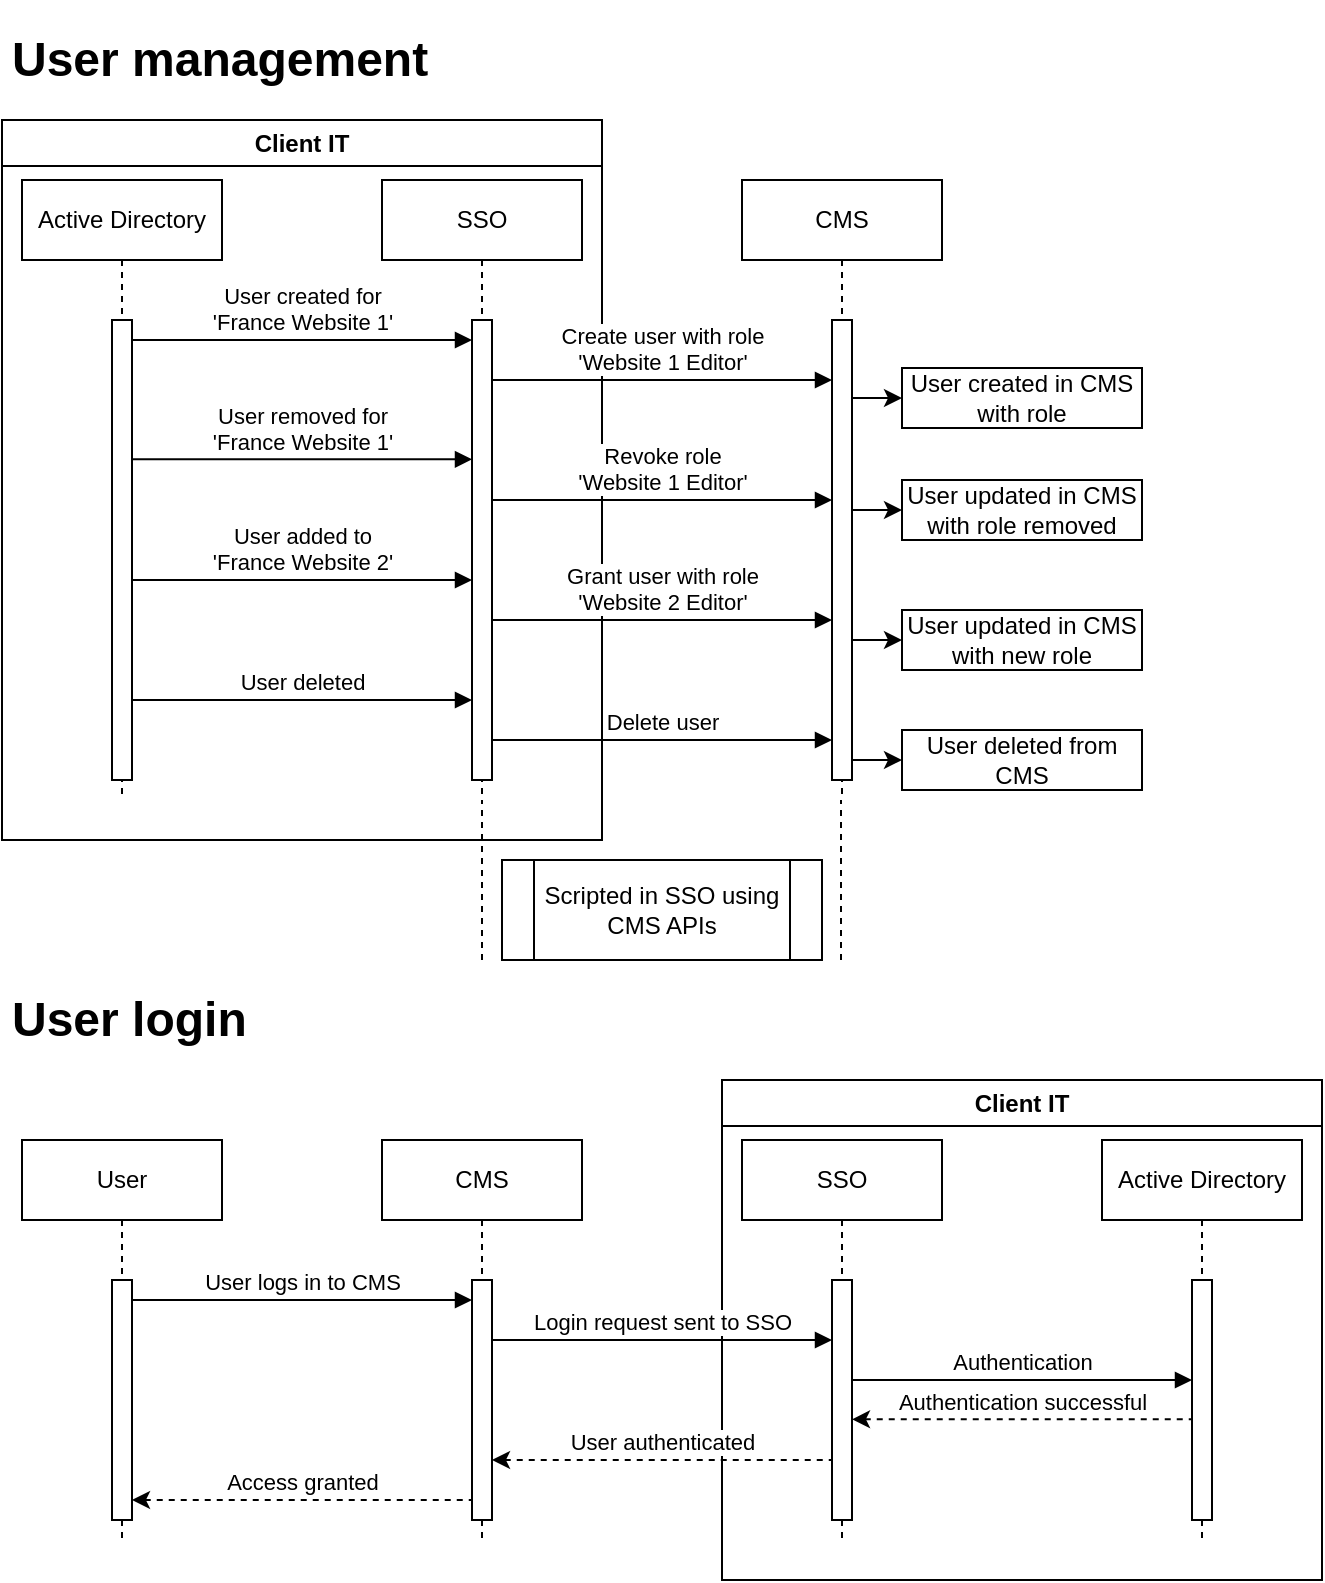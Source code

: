 <mxfile version="23.1.4" type="github">
  <diagram name="Page-1" id="2YBvvXClWsGukQMizWep">
    <mxGraphModel dx="2074" dy="1193" grid="1" gridSize="10" guides="1" tooltips="1" connect="1" arrows="1" fold="1" page="1" pageScale="1" pageWidth="850" pageHeight="1100" math="0" shadow="0">
      <root>
        <mxCell id="0" />
        <mxCell id="1" parent="0" />
        <mxCell id="-wiIsBJB8Jqf40XsSl9I-12" value="&lt;h1&gt;User login&lt;/h1&gt;" style="text;html=1;spacing=5;spacingTop=-20;whiteSpace=wrap;overflow=hidden;rounded=0;" parent="1" vertex="1">
          <mxGeometry x="30" y="490" width="250" height="120" as="geometry" />
        </mxCell>
        <mxCell id="-wiIsBJB8Jqf40XsSl9I-11" value="&lt;h1&gt;User management&lt;/h1&gt;" style="text;html=1;spacing=5;spacingTop=-20;whiteSpace=wrap;overflow=hidden;rounded=0;" parent="1" vertex="1">
          <mxGeometry x="30" y="10" width="250" height="120" as="geometry" />
        </mxCell>
        <mxCell id="aM9ryv3xv72pqoxQDRHE-1" value="Active Directory" style="shape=umlLifeline;perimeter=lifelinePerimeter;whiteSpace=wrap;html=1;container=0;dropTarget=0;collapsible=0;recursiveResize=0;outlineConnect=0;portConstraint=eastwest;newEdgeStyle={&quot;edgeStyle&quot;:&quot;elbowEdgeStyle&quot;,&quot;elbow&quot;:&quot;vertical&quot;,&quot;curved&quot;:0,&quot;rounded&quot;:0};" parent="1" vertex="1">
          <mxGeometry x="40" y="90" width="100" height="310" as="geometry" />
        </mxCell>
        <mxCell id="aM9ryv3xv72pqoxQDRHE-2" value="" style="html=1;points=[];perimeter=orthogonalPerimeter;outlineConnect=0;targetShapes=umlLifeline;portConstraint=eastwest;newEdgeStyle={&quot;edgeStyle&quot;:&quot;elbowEdgeStyle&quot;,&quot;elbow&quot;:&quot;vertical&quot;,&quot;curved&quot;:0,&quot;rounded&quot;:0};" parent="aM9ryv3xv72pqoxQDRHE-1" vertex="1">
          <mxGeometry x="45" y="70" width="10" height="230" as="geometry" />
        </mxCell>
        <mxCell id="aM9ryv3xv72pqoxQDRHE-5" value="SSO" style="shape=umlLifeline;perimeter=lifelinePerimeter;whiteSpace=wrap;html=1;container=0;dropTarget=0;collapsible=0;recursiveResize=0;outlineConnect=0;portConstraint=eastwest;newEdgeStyle={&quot;edgeStyle&quot;:&quot;elbowEdgeStyle&quot;,&quot;elbow&quot;:&quot;vertical&quot;,&quot;curved&quot;:0,&quot;rounded&quot;:0};" parent="1" vertex="1">
          <mxGeometry x="220" y="90" width="100" height="310" as="geometry" />
        </mxCell>
        <mxCell id="aM9ryv3xv72pqoxQDRHE-6" value="" style="html=1;points=[];perimeter=orthogonalPerimeter;outlineConnect=0;targetShapes=umlLifeline;portConstraint=eastwest;newEdgeStyle={&quot;edgeStyle&quot;:&quot;elbowEdgeStyle&quot;,&quot;elbow&quot;:&quot;vertical&quot;,&quot;curved&quot;:0,&quot;rounded&quot;:0};" parent="aM9ryv3xv72pqoxQDRHE-5" vertex="1">
          <mxGeometry x="45" y="70" width="10" height="230" as="geometry" />
        </mxCell>
        <mxCell id="aM9ryv3xv72pqoxQDRHE-7" value="User created for&lt;br&gt;&#39;France Website 1&#39;" style="html=1;verticalAlign=bottom;endArrow=block;edgeStyle=elbowEdgeStyle;elbow=vertical;curved=0;rounded=0;" parent="1" source="aM9ryv3xv72pqoxQDRHE-2" target="aM9ryv3xv72pqoxQDRHE-6" edge="1">
          <mxGeometry x="-0.002" relative="1" as="geometry">
            <mxPoint x="195" y="180" as="sourcePoint" />
            <Array as="points">
              <mxPoint x="180" y="170" />
            </Array>
            <mxPoint as="offset" />
          </mxGeometry>
        </mxCell>
        <mxCell id="-wiIsBJB8Jqf40XsSl9I-1" value="CMS" style="shape=umlLifeline;perimeter=lifelinePerimeter;whiteSpace=wrap;html=1;container=0;dropTarget=0;collapsible=0;recursiveResize=0;outlineConnect=0;portConstraint=eastwest;newEdgeStyle={&quot;edgeStyle&quot;:&quot;elbowEdgeStyle&quot;,&quot;elbow&quot;:&quot;vertical&quot;,&quot;curved&quot;:0,&quot;rounded&quot;:0};" parent="1" vertex="1">
          <mxGeometry x="400" y="90" width="100" height="310" as="geometry" />
        </mxCell>
        <mxCell id="-wiIsBJB8Jqf40XsSl9I-2" value="" style="html=1;points=[];perimeter=orthogonalPerimeter;outlineConnect=0;targetShapes=umlLifeline;portConstraint=eastwest;newEdgeStyle={&quot;edgeStyle&quot;:&quot;elbowEdgeStyle&quot;,&quot;elbow&quot;:&quot;vertical&quot;,&quot;curved&quot;:0,&quot;rounded&quot;:0};" parent="-wiIsBJB8Jqf40XsSl9I-1" vertex="1">
          <mxGeometry x="45" y="70" width="10" height="230" as="geometry" />
        </mxCell>
        <mxCell id="-wiIsBJB8Jqf40XsSl9I-4" value="Client IT" style="swimlane;whiteSpace=wrap;html=1;" parent="1" vertex="1">
          <mxGeometry x="30" y="60" width="300" height="360" as="geometry" />
        </mxCell>
        <mxCell id="-wiIsBJB8Jqf40XsSl9I-33" value="User deleted" style="html=1;verticalAlign=bottom;endArrow=block;edgeStyle=elbowEdgeStyle;elbow=vertical;curved=0;rounded=0;" parent="-wiIsBJB8Jqf40XsSl9I-4" edge="1">
          <mxGeometry x="-0.002" relative="1" as="geometry">
            <mxPoint x="65" y="290" as="sourcePoint" />
            <Array as="points">
              <mxPoint x="145" y="290" />
            </Array>
            <mxPoint x="235" y="290" as="targetPoint" />
            <mxPoint as="offset" />
          </mxGeometry>
        </mxCell>
        <mxCell id="-wiIsBJB8Jqf40XsSl9I-3" value="Create user with role&lt;br&gt;&#39;Website 1 Editor&#39;" style="html=1;verticalAlign=bottom;endArrow=block;edgeStyle=elbowEdgeStyle;elbow=vertical;curved=0;rounded=0;" parent="1" edge="1">
          <mxGeometry relative="1" as="geometry">
            <mxPoint x="275" y="190" as="sourcePoint" />
            <Array as="points">
              <mxPoint x="365" y="190" />
            </Array>
            <mxPoint x="445" y="190" as="targetPoint" />
          </mxGeometry>
        </mxCell>
        <mxCell id="-wiIsBJB8Jqf40XsSl9I-5" value="User" style="shape=umlLifeline;perimeter=lifelinePerimeter;whiteSpace=wrap;html=1;container=0;dropTarget=0;collapsible=0;recursiveResize=0;outlineConnect=0;portConstraint=eastwest;newEdgeStyle={&quot;edgeStyle&quot;:&quot;elbowEdgeStyle&quot;,&quot;elbow&quot;:&quot;vertical&quot;,&quot;curved&quot;:0,&quot;rounded&quot;:0};" parent="1" vertex="1">
          <mxGeometry x="40" y="570" width="100" height="200" as="geometry" />
        </mxCell>
        <mxCell id="-wiIsBJB8Jqf40XsSl9I-6" value="" style="html=1;points=[];perimeter=orthogonalPerimeter;outlineConnect=0;targetShapes=umlLifeline;portConstraint=eastwest;newEdgeStyle={&quot;edgeStyle&quot;:&quot;elbowEdgeStyle&quot;,&quot;elbow&quot;:&quot;vertical&quot;,&quot;curved&quot;:0,&quot;rounded&quot;:0};" parent="-wiIsBJB8Jqf40XsSl9I-5" vertex="1">
          <mxGeometry x="45" y="70" width="10" height="120" as="geometry" />
        </mxCell>
        <mxCell id="-wiIsBJB8Jqf40XsSl9I-8" value="Revoke role&lt;br&gt;&#39;Website 1 Editor&#39;" style="html=1;verticalAlign=bottom;endArrow=block;edgeStyle=elbowEdgeStyle;elbow=vertical;curved=0;rounded=0;" parent="1" source="aM9ryv3xv72pqoxQDRHE-6" target="-wiIsBJB8Jqf40XsSl9I-2" edge="1">
          <mxGeometry relative="1" as="geometry">
            <mxPoint x="280" y="250" as="sourcePoint" />
            <Array as="points">
              <mxPoint x="370" y="250" />
            </Array>
            <mxPoint x="450" y="250" as="targetPoint" />
          </mxGeometry>
        </mxCell>
        <mxCell id="-wiIsBJB8Jqf40XsSl9I-10" value="Grant user with role&lt;br&gt;&#39;Website 2 Editor&#39;" style="html=1;verticalAlign=bottom;endArrow=block;edgeStyle=elbowEdgeStyle;elbow=vertical;curved=0;rounded=0;" parent="1" source="aM9ryv3xv72pqoxQDRHE-6" target="-wiIsBJB8Jqf40XsSl9I-2" edge="1">
          <mxGeometry relative="1" as="geometry">
            <mxPoint x="280" y="310" as="sourcePoint" />
            <Array as="points">
              <mxPoint x="375" y="310" />
            </Array>
            <mxPoint x="450" y="310" as="targetPoint" />
          </mxGeometry>
        </mxCell>
        <mxCell id="-wiIsBJB8Jqf40XsSl9I-13" value="Client IT" style="swimlane;whiteSpace=wrap;html=1;" parent="1" vertex="1">
          <mxGeometry x="390" y="540" width="300" height="250" as="geometry" />
        </mxCell>
        <mxCell id="-wiIsBJB8Jqf40XsSl9I-20" value="SSO" style="shape=umlLifeline;perimeter=lifelinePerimeter;whiteSpace=wrap;html=1;container=0;dropTarget=0;collapsible=0;recursiveResize=0;outlineConnect=0;portConstraint=eastwest;newEdgeStyle={&quot;edgeStyle&quot;:&quot;elbowEdgeStyle&quot;,&quot;elbow&quot;:&quot;vertical&quot;,&quot;curved&quot;:0,&quot;rounded&quot;:0};" parent="-wiIsBJB8Jqf40XsSl9I-13" vertex="1">
          <mxGeometry x="10" y="30" width="100" height="200" as="geometry" />
        </mxCell>
        <mxCell id="-wiIsBJB8Jqf40XsSl9I-21" value="" style="html=1;points=[];perimeter=orthogonalPerimeter;outlineConnect=0;targetShapes=umlLifeline;portConstraint=eastwest;newEdgeStyle={&quot;edgeStyle&quot;:&quot;elbowEdgeStyle&quot;,&quot;elbow&quot;:&quot;vertical&quot;,&quot;curved&quot;:0,&quot;rounded&quot;:0};" parent="-wiIsBJB8Jqf40XsSl9I-20" vertex="1">
          <mxGeometry x="45" y="70" width="10" height="120" as="geometry" />
        </mxCell>
        <mxCell id="-wiIsBJB8Jqf40XsSl9I-22" value="Active Directory" style="shape=umlLifeline;perimeter=lifelinePerimeter;whiteSpace=wrap;html=1;container=0;dropTarget=0;collapsible=0;recursiveResize=0;outlineConnect=0;portConstraint=eastwest;newEdgeStyle={&quot;edgeStyle&quot;:&quot;elbowEdgeStyle&quot;,&quot;elbow&quot;:&quot;vertical&quot;,&quot;curved&quot;:0,&quot;rounded&quot;:0};" parent="-wiIsBJB8Jqf40XsSl9I-13" vertex="1">
          <mxGeometry x="190" y="30" width="100" height="200" as="geometry" />
        </mxCell>
        <mxCell id="-wiIsBJB8Jqf40XsSl9I-23" value="" style="html=1;points=[];perimeter=orthogonalPerimeter;outlineConnect=0;targetShapes=umlLifeline;portConstraint=eastwest;newEdgeStyle={&quot;edgeStyle&quot;:&quot;elbowEdgeStyle&quot;,&quot;elbow&quot;:&quot;vertical&quot;,&quot;curved&quot;:0,&quot;rounded&quot;:0};" parent="-wiIsBJB8Jqf40XsSl9I-22" vertex="1">
          <mxGeometry x="45" y="70" width="10" height="120" as="geometry" />
        </mxCell>
        <mxCell id="-wiIsBJB8Jqf40XsSl9I-26" value="Authentication" style="html=1;verticalAlign=bottom;endArrow=block;edgeStyle=elbowEdgeStyle;elbow=vertical;curved=0;rounded=0;" parent="-wiIsBJB8Jqf40XsSl9I-13" edge="1">
          <mxGeometry x="-0.002" relative="1" as="geometry">
            <mxPoint x="65" y="150" as="sourcePoint" />
            <Array as="points">
              <mxPoint x="155" y="150" />
            </Array>
            <mxPoint x="235" y="150" as="targetPoint" />
            <mxPoint as="offset" />
          </mxGeometry>
        </mxCell>
        <mxCell id="-wiIsBJB8Jqf40XsSl9I-40" value="Authentication successful" style="html=1;verticalAlign=bottom;endArrow=none;edgeStyle=elbowEdgeStyle;elbow=vertical;curved=0;rounded=0;dashed=1;endFill=0;startArrow=classic;startFill=1;" parent="-wiIsBJB8Jqf40XsSl9I-13" edge="1">
          <mxGeometry x="-0.002" relative="1" as="geometry">
            <mxPoint x="65" y="169.66" as="sourcePoint" />
            <Array as="points">
              <mxPoint x="155" y="169.66" />
            </Array>
            <mxPoint x="235" y="169.66" as="targetPoint" />
            <mxPoint as="offset" />
          </mxGeometry>
        </mxCell>
        <mxCell id="-wiIsBJB8Jqf40XsSl9I-16" value="CMS" style="shape=umlLifeline;perimeter=lifelinePerimeter;whiteSpace=wrap;html=1;container=0;dropTarget=0;collapsible=0;recursiveResize=0;outlineConnect=0;portConstraint=eastwest;newEdgeStyle={&quot;edgeStyle&quot;:&quot;elbowEdgeStyle&quot;,&quot;elbow&quot;:&quot;vertical&quot;,&quot;curved&quot;:0,&quot;rounded&quot;:0};" parent="1" vertex="1">
          <mxGeometry x="220" y="570" width="100" height="200" as="geometry" />
        </mxCell>
        <mxCell id="-wiIsBJB8Jqf40XsSl9I-17" value="" style="html=1;points=[];perimeter=orthogonalPerimeter;outlineConnect=0;targetShapes=umlLifeline;portConstraint=eastwest;newEdgeStyle={&quot;edgeStyle&quot;:&quot;elbowEdgeStyle&quot;,&quot;elbow&quot;:&quot;vertical&quot;,&quot;curved&quot;:0,&quot;rounded&quot;:0};" parent="-wiIsBJB8Jqf40XsSl9I-16" vertex="1">
          <mxGeometry x="45" y="70" width="10" height="120" as="geometry" />
        </mxCell>
        <mxCell id="-wiIsBJB8Jqf40XsSl9I-18" value="User removed for&lt;br&gt;&#39;France Website 1&#39;" style="html=1;verticalAlign=bottom;endArrow=block;edgeStyle=elbowEdgeStyle;elbow=vertical;curved=0;rounded=0;" parent="1" source="aM9ryv3xv72pqoxQDRHE-2" target="aM9ryv3xv72pqoxQDRHE-6" edge="1">
          <mxGeometry x="-0.002" relative="1" as="geometry">
            <mxPoint x="100" y="229.66" as="sourcePoint" />
            <Array as="points">
              <mxPoint x="185" y="229.66" />
            </Array>
            <mxPoint x="270" y="229.66" as="targetPoint" />
            <mxPoint as="offset" />
          </mxGeometry>
        </mxCell>
        <mxCell id="-wiIsBJB8Jqf40XsSl9I-19" value="User added to&lt;br&gt;&#39;France Website 2&#39;" style="html=1;verticalAlign=bottom;endArrow=block;edgeStyle=elbowEdgeStyle;elbow=vertical;curved=0;rounded=0;" parent="1" source="aM9ryv3xv72pqoxQDRHE-2" target="aM9ryv3xv72pqoxQDRHE-6" edge="1">
          <mxGeometry x="-0.002" relative="1" as="geometry">
            <mxPoint x="90" y="290" as="sourcePoint" />
            <Array as="points">
              <mxPoint x="175" y="290" />
            </Array>
            <mxPoint x="260" y="290" as="targetPoint" />
            <mxPoint as="offset" />
          </mxGeometry>
        </mxCell>
        <mxCell id="-wiIsBJB8Jqf40XsSl9I-24" value="User logs in to CMS" style="html=1;verticalAlign=bottom;endArrow=block;edgeStyle=elbowEdgeStyle;elbow=vertical;curved=0;rounded=0;" parent="1" edge="1">
          <mxGeometry x="-0.002" relative="1" as="geometry">
            <mxPoint x="95" y="650" as="sourcePoint" />
            <Array as="points">
              <mxPoint x="180" y="650" />
            </Array>
            <mxPoint x="265" y="650" as="targetPoint" />
            <mxPoint as="offset" />
          </mxGeometry>
        </mxCell>
        <mxCell id="-wiIsBJB8Jqf40XsSl9I-25" value="Login request sent to SSO" style="html=1;verticalAlign=bottom;endArrow=block;edgeStyle=elbowEdgeStyle;elbow=vertical;curved=0;rounded=0;" parent="1" source="-wiIsBJB8Jqf40XsSl9I-17" target="-wiIsBJB8Jqf40XsSl9I-21" edge="1">
          <mxGeometry x="-0.002" relative="1" as="geometry">
            <mxPoint x="280" y="670" as="sourcePoint" />
            <Array as="points">
              <mxPoint x="365" y="670" />
            </Array>
            <mxPoint x="450" y="670" as="targetPoint" />
            <mxPoint as="offset" />
          </mxGeometry>
        </mxCell>
        <mxCell id="-wiIsBJB8Jqf40XsSl9I-27" value="" style="endArrow=classic;html=1;rounded=0;" parent="1" source="-wiIsBJB8Jqf40XsSl9I-2" edge="1">
          <mxGeometry width="50" height="50" relative="1" as="geometry">
            <mxPoint x="470.0" y="320" as="sourcePoint" />
            <mxPoint x="480" y="320" as="targetPoint" />
          </mxGeometry>
        </mxCell>
        <mxCell id="-wiIsBJB8Jqf40XsSl9I-28" value="User updated in CMS with new role" style="text;html=1;align=center;verticalAlign=middle;whiteSpace=wrap;rounded=0;strokeColor=default;" parent="1" vertex="1">
          <mxGeometry x="480" y="305" width="120" height="30" as="geometry" />
        </mxCell>
        <mxCell id="-wiIsBJB8Jqf40XsSl9I-29" value="" style="endArrow=classic;html=1;rounded=0;" parent="1" edge="1">
          <mxGeometry width="50" height="50" relative="1" as="geometry">
            <mxPoint x="455" y="255" as="sourcePoint" />
            <mxPoint x="480" y="255" as="targetPoint" />
          </mxGeometry>
        </mxCell>
        <mxCell id="-wiIsBJB8Jqf40XsSl9I-30" value="User updated in CMS with role removed" style="text;html=1;align=center;verticalAlign=middle;whiteSpace=wrap;rounded=0;strokeColor=default;" parent="1" vertex="1">
          <mxGeometry x="480" y="240" width="120" height="30" as="geometry" />
        </mxCell>
        <mxCell id="-wiIsBJB8Jqf40XsSl9I-31" value="" style="endArrow=classic;html=1;rounded=0;" parent="1" source="-wiIsBJB8Jqf40XsSl9I-2" edge="1">
          <mxGeometry width="50" height="50" relative="1" as="geometry">
            <mxPoint x="455" y="199" as="sourcePoint" />
            <mxPoint x="480" y="199" as="targetPoint" />
          </mxGeometry>
        </mxCell>
        <mxCell id="-wiIsBJB8Jqf40XsSl9I-32" value="User created in CMS with role" style="text;html=1;align=center;verticalAlign=middle;whiteSpace=wrap;rounded=0;strokeColor=default;" parent="1" vertex="1">
          <mxGeometry x="480" y="184" width="120" height="30" as="geometry" />
        </mxCell>
        <mxCell id="-wiIsBJB8Jqf40XsSl9I-34" value="Delete user" style="html=1;verticalAlign=bottom;endArrow=block;edgeStyle=elbowEdgeStyle;elbow=vertical;curved=0;rounded=0;" parent="1" source="aM9ryv3xv72pqoxQDRHE-6" target="-wiIsBJB8Jqf40XsSl9I-2" edge="1">
          <mxGeometry relative="1" as="geometry">
            <mxPoint x="280" y="370" as="sourcePoint" />
            <Array as="points">
              <mxPoint x="380" y="370" />
            </Array>
            <mxPoint x="450" y="370" as="targetPoint" />
          </mxGeometry>
        </mxCell>
        <mxCell id="-wiIsBJB8Jqf40XsSl9I-35" value="" style="endArrow=classic;html=1;rounded=0;" parent="1" edge="1">
          <mxGeometry width="50" height="50" relative="1" as="geometry">
            <mxPoint x="455" y="380" as="sourcePoint" />
            <mxPoint x="480" y="380" as="targetPoint" />
          </mxGeometry>
        </mxCell>
        <mxCell id="-wiIsBJB8Jqf40XsSl9I-36" value="User deleted from CMS" style="text;html=1;align=center;verticalAlign=middle;whiteSpace=wrap;rounded=0;strokeColor=default;" parent="1" vertex="1">
          <mxGeometry x="480" y="365" width="120" height="30" as="geometry" />
        </mxCell>
        <mxCell id="-wiIsBJB8Jqf40XsSl9I-41" value="User authenticated" style="html=1;verticalAlign=bottom;endArrow=none;edgeStyle=elbowEdgeStyle;elbow=vertical;curved=0;rounded=0;dashed=1;endFill=0;startArrow=classic;startFill=1;" parent="1" source="-wiIsBJB8Jqf40XsSl9I-17" target="-wiIsBJB8Jqf40XsSl9I-21" edge="1">
          <mxGeometry x="-0.002" relative="1" as="geometry">
            <mxPoint x="280" y="730" as="sourcePoint" />
            <Array as="points">
              <mxPoint x="370" y="730" />
            </Array>
            <mxPoint x="450" y="730" as="targetPoint" />
            <mxPoint as="offset" />
          </mxGeometry>
        </mxCell>
        <mxCell id="-wiIsBJB8Jqf40XsSl9I-42" value="Access granted" style="html=1;verticalAlign=bottom;endArrow=none;edgeStyle=elbowEdgeStyle;elbow=vertical;curved=0;rounded=0;dashed=1;endFill=0;startArrow=classic;startFill=1;" parent="1" edge="1">
          <mxGeometry x="-0.002" relative="1" as="geometry">
            <mxPoint x="95" y="750" as="sourcePoint" />
            <Array as="points">
              <mxPoint x="190" y="750" />
            </Array>
            <mxPoint x="265" y="750" as="targetPoint" />
            <mxPoint as="offset" />
          </mxGeometry>
        </mxCell>
        <mxCell id="AM--GxA2ObOH6W1ZWFRG-1" value="" style="endArrow=none;dashed=1;html=1;rounded=0;" edge="1" parent="1" target="aM9ryv3xv72pqoxQDRHE-5">
          <mxGeometry width="50" height="50" relative="1" as="geometry">
            <mxPoint x="270" y="480" as="sourcePoint" />
            <mxPoint x="450" y="380" as="targetPoint" />
          </mxGeometry>
        </mxCell>
        <mxCell id="AM--GxA2ObOH6W1ZWFRG-2" value="" style="endArrow=none;dashed=1;html=1;rounded=0;" edge="1" parent="1">
          <mxGeometry width="50" height="50" relative="1" as="geometry">
            <mxPoint x="449.5" y="480" as="sourcePoint" />
            <mxPoint x="449.5" y="400" as="targetPoint" />
          </mxGeometry>
        </mxCell>
        <mxCell id="AM--GxA2ObOH6W1ZWFRG-3" value="Scripted in SSO using CMS APIs" style="shape=process;whiteSpace=wrap;html=1;backgroundOutline=1;" vertex="1" parent="1">
          <mxGeometry x="280" y="430" width="160" height="50" as="geometry" />
        </mxCell>
      </root>
    </mxGraphModel>
  </diagram>
</mxfile>
